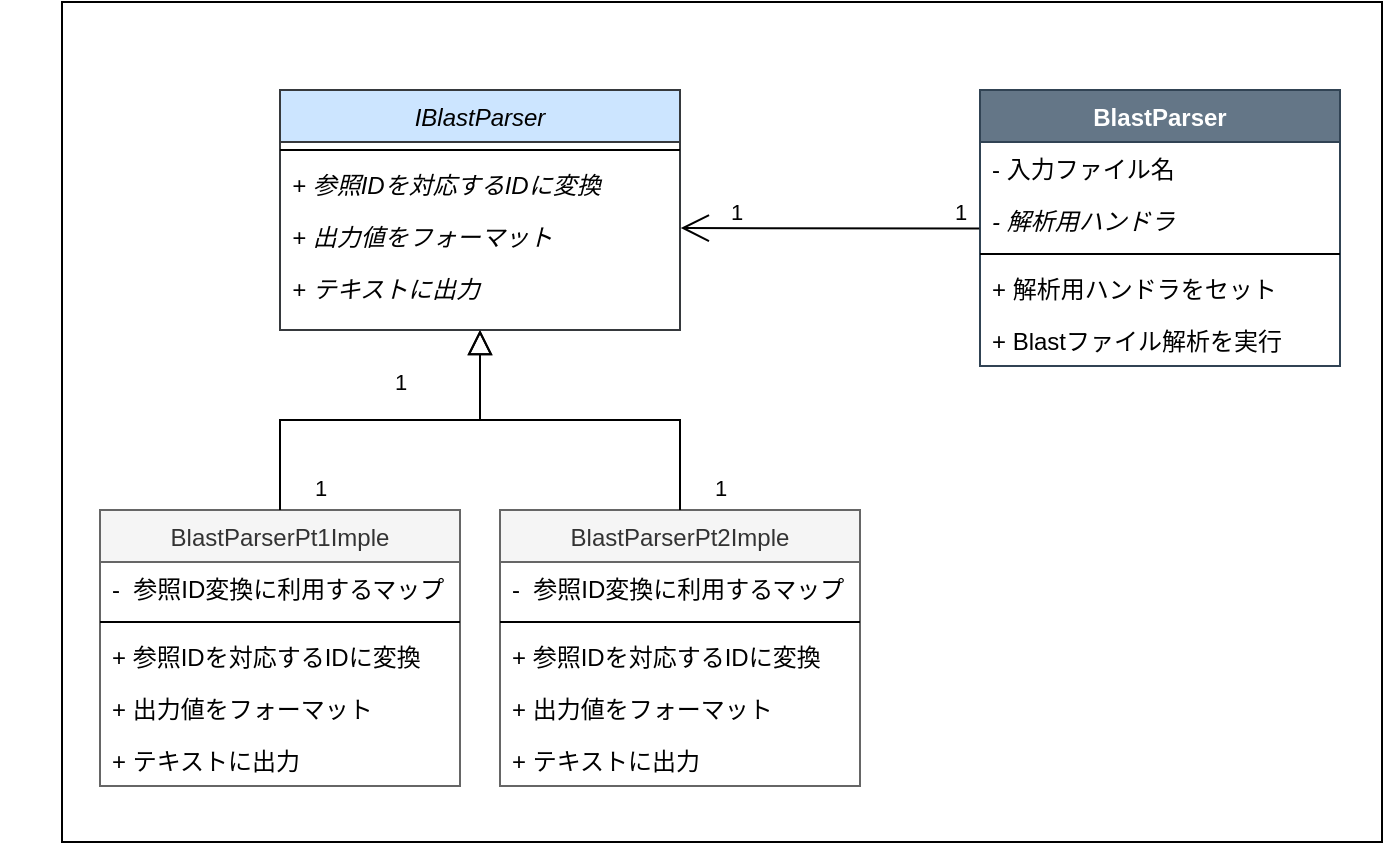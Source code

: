 <mxfile version="14.2.4" type="device"><diagram id="C5RBs43oDa-KdzZeNtuy" name="Page-1"><mxGraphModel dx="981" dy="508" grid="1" gridSize="10" guides="1" tooltips="1" connect="1" arrows="1" fold="1" page="1" pageScale="1" pageWidth="1169" pageHeight="827" math="0" shadow="0"><root><mxCell id="WIyWlLk6GJQsqaUBKTNV-0"/><mxCell id="WIyWlLk6GJQsqaUBKTNV-1" parent="WIyWlLk6GJQsqaUBKTNV-0"/><mxCell id="ETApIdTsWkETrRS2KwtP-10" value="" style="rounded=0;whiteSpace=wrap;html=1;" vertex="1" parent="WIyWlLk6GJQsqaUBKTNV-1"><mxGeometry x="61" y="66" width="660" height="420" as="geometry"/></mxCell><mxCell id="zkfFHV4jXpPFQw0GAbJ--6" value="BlastParserPt1Imple&#10;" style="swimlane;fontStyle=0;align=center;verticalAlign=top;childLayout=stackLayout;horizontal=1;startSize=26;horizontalStack=0;resizeParent=1;resizeLast=0;collapsible=1;marginBottom=0;rounded=0;shadow=0;strokeWidth=1;fillColor=#f5f5f5;strokeColor=#666666;fontColor=#333333;labelBackgroundColor=none;aspect=fixed;" parent="WIyWlLk6GJQsqaUBKTNV-1" vertex="1"><mxGeometry x="80" y="320" width="180" height="138" as="geometry"><mxRectangle x="350" y="120" width="160" height="26" as="alternateBounds"/></mxGeometry></mxCell><mxCell id="zkfFHV4jXpPFQw0GAbJ--7" value="-  参照ID変換に利用するマップ" style="text;align=left;verticalAlign=top;spacingLeft=4;spacingRight=4;overflow=hidden;rotatable=0;points=[[0,0.5],[1,0.5]];portConstraint=eastwest;" parent="zkfFHV4jXpPFQw0GAbJ--6" vertex="1"><mxGeometry y="26" width="180" height="26" as="geometry"/></mxCell><mxCell id="zkfFHV4jXpPFQw0GAbJ--9" value="" style="line;html=1;strokeWidth=1;align=left;verticalAlign=middle;spacingTop=-1;spacingLeft=3;spacingRight=3;rotatable=0;labelPosition=right;points=[];portConstraint=eastwest;" parent="zkfFHV4jXpPFQw0GAbJ--6" vertex="1"><mxGeometry y="52" width="180" height="8" as="geometry"/></mxCell><mxCell id="zkfFHV4jXpPFQw0GAbJ--11" value="+ 参照IDを対応するIDに変換" style="text;align=left;verticalAlign=top;spacingLeft=4;spacingRight=4;overflow=hidden;rotatable=0;points=[[0,0.5],[1,0.5]];portConstraint=eastwest;" parent="zkfFHV4jXpPFQw0GAbJ--6" vertex="1"><mxGeometry y="60" width="180" height="26" as="geometry"/></mxCell><mxCell id="girVfXKwwawATrRQbbHk-4" value="+ 出力値をフォーマット" style="text;align=left;verticalAlign=top;spacingLeft=4;spacingRight=4;overflow=hidden;rotatable=0;points=[[0,0.5],[1,0.5]];portConstraint=eastwest;" parent="zkfFHV4jXpPFQw0GAbJ--6" vertex="1"><mxGeometry y="86" width="180" height="26" as="geometry"/></mxCell><mxCell id="girVfXKwwawATrRQbbHk-5" value="+ テキストに出力" style="text;align=left;verticalAlign=top;spacingLeft=4;spacingRight=4;overflow=hidden;rotatable=0;points=[[0,0.5],[1,0.5]];portConstraint=eastwest;" parent="zkfFHV4jXpPFQw0GAbJ--6" vertex="1"><mxGeometry y="112" width="180" height="26" as="geometry"/></mxCell><mxCell id="zkfFHV4jXpPFQw0GAbJ--16" value="" style="endArrow=block;endSize=10;endFill=0;shadow=0;strokeWidth=1;elbow=vertical;exitX=0.5;exitY=0;exitDx=0;exitDy=0;rounded=0;edgeStyle=orthogonalEdgeStyle;entryX=0.5;entryY=1;entryDx=0;entryDy=0;" parent="WIyWlLk6GJQsqaUBKTNV-1" source="zkfFHV4jXpPFQw0GAbJ--6" target="zkfFHV4jXpPFQw0GAbJ--0" edge="1"><mxGeometry width="160" relative="1" as="geometry"><mxPoint x="210" y="373" as="sourcePoint"/><mxPoint x="240" y="230" as="targetPoint"/></mxGeometry></mxCell><mxCell id="girVfXKwwawATrRQbbHk-13" value="BlastParser" style="swimlane;fontStyle=1;align=center;verticalAlign=top;childLayout=stackLayout;horizontal=1;startSize=26;horizontalStack=0;resizeParent=1;resizeParentMax=0;resizeLast=0;collapsible=1;marginBottom=0;fillColor=#647687;strokeColor=#314354;fontColor=#ffffff;" parent="WIyWlLk6GJQsqaUBKTNV-1" vertex="1"><mxGeometry x="520" y="110" width="180" height="138" as="geometry"/></mxCell><mxCell id="girVfXKwwawATrRQbbHk-14" value="- 入力ファイル名" style="text;align=left;verticalAlign=top;spacingLeft=4;spacingRight=4;overflow=hidden;rotatable=0;points=[[0,0.5],[1,0.5]];portConstraint=eastwest;" parent="girVfXKwwawATrRQbbHk-13" vertex="1"><mxGeometry y="26" width="180" height="26" as="geometry"/></mxCell><mxCell id="girVfXKwwawATrRQbbHk-20" value="- 解析用ハンドラ" style="text;align=left;verticalAlign=top;spacingLeft=4;spacingRight=4;overflow=hidden;rotatable=0;points=[[0,0.5],[1,0.5]];portConstraint=eastwest;fontStyle=2;" parent="girVfXKwwawATrRQbbHk-13" vertex="1"><mxGeometry y="52" width="180" height="26" as="geometry"/></mxCell><mxCell id="girVfXKwwawATrRQbbHk-15" value="" style="line;strokeWidth=1;fillColor=none;align=left;verticalAlign=middle;spacingTop=-1;spacingLeft=3;spacingRight=3;rotatable=0;labelPosition=right;points=[];portConstraint=eastwest;" parent="girVfXKwwawATrRQbbHk-13" vertex="1"><mxGeometry y="78" width="180" height="8" as="geometry"/></mxCell><mxCell id="girVfXKwwawATrRQbbHk-16" value="+ 解析用ハンドラをセット" style="text;align=left;verticalAlign=top;spacingLeft=4;spacingRight=4;overflow=hidden;rotatable=0;points=[[0,0.5],[1,0.5]];portConstraint=eastwest;" parent="girVfXKwwawATrRQbbHk-13" vertex="1"><mxGeometry y="86" width="180" height="26" as="geometry"/></mxCell><mxCell id="girVfXKwwawATrRQbbHk-17" value="+ Blastファイル解析を実行" style="text;align=left;verticalAlign=top;spacingLeft=4;spacingRight=4;overflow=hidden;rotatable=0;points=[[0,0.5],[1,0.5]];portConstraint=eastwest;" parent="girVfXKwwawATrRQbbHk-13" vertex="1"><mxGeometry y="112" width="180" height="26" as="geometry"/></mxCell><mxCell id="zkfFHV4jXpPFQw0GAbJ--0" value="IBlastParser" style="swimlane;fontStyle=2;align=center;verticalAlign=top;childLayout=stackLayout;horizontal=1;startSize=26;horizontalStack=0;resizeParent=1;resizeLast=0;collapsible=1;marginBottom=0;rounded=0;shadow=0;strokeWidth=1;fillColor=#cce5ff;strokeColor=#36393d;" parent="WIyWlLk6GJQsqaUBKTNV-1" vertex="1"><mxGeometry x="170" y="110" width="200" height="120" as="geometry"><mxRectangle x="230" y="140" width="160" height="26" as="alternateBounds"/></mxGeometry></mxCell><mxCell id="zkfFHV4jXpPFQw0GAbJ--4" value="" style="line;html=1;strokeWidth=1;align=left;verticalAlign=middle;spacingTop=-1;spacingLeft=3;spacingRight=3;rotatable=0;labelPosition=right;points=[];portConstraint=eastwest;" parent="zkfFHV4jXpPFQw0GAbJ--0" vertex="1"><mxGeometry y="26" width="200" height="8" as="geometry"/></mxCell><mxCell id="zkfFHV4jXpPFQw0GAbJ--5" value="+ 参照IDを対応するIDに変換" style="text;align=left;verticalAlign=top;spacingLeft=4;spacingRight=4;overflow=hidden;rotatable=0;points=[[0,0.5],[1,0.5]];portConstraint=eastwest;fontStyle=2;fillcolor=white;" parent="zkfFHV4jXpPFQw0GAbJ--0" vertex="1"><mxGeometry y="34" width="200" height="26" as="geometry"/></mxCell><mxCell id="girVfXKwwawATrRQbbHk-0" value="+ 出力値をフォーマット" style="text;align=left;verticalAlign=top;spacingLeft=4;spacingRight=4;overflow=hidden;rotatable=0;points=[[0,0.5],[1,0.5]];portConstraint=eastwest;fontStyle=2;" parent="zkfFHV4jXpPFQw0GAbJ--0" vertex="1"><mxGeometry y="60" width="200" height="26" as="geometry"/></mxCell><mxCell id="girVfXKwwawATrRQbbHk-1" value="+ テキストに出力" style="text;align=left;verticalAlign=top;spacingLeft=4;spacingRight=4;overflow=hidden;rotatable=0;points=[[0,0.5],[1,0.5]];portConstraint=eastwest;fontStyle=2;" parent="zkfFHV4jXpPFQw0GAbJ--0" vertex="1"><mxGeometry y="86" width="200" height="24" as="geometry"/></mxCell><mxCell id="8bIRDkUZn1jOgBao7b2s-6" value="" style="endArrow=open;endFill=1;endSize=12;html=1;entryX=1.002;entryY=0.346;entryDx=0;entryDy=0;entryPerimeter=0;exitX=-0.002;exitY=0.663;exitDx=0;exitDy=0;exitPerimeter=0;" parent="WIyWlLk6GJQsqaUBKTNV-1" target="girVfXKwwawATrRQbbHk-0" edge="1" source="girVfXKwwawATrRQbbHk-20"><mxGeometry width="160" relative="1" as="geometry"><mxPoint x="510" y="179" as="sourcePoint"/><mxPoint x="191" y="460.496" as="targetPoint"/></mxGeometry></mxCell><mxCell id="8bIRDkUZn1jOgBao7b2s-14" value="&lt;div&gt;1&lt;/div&gt;" style="edgeLabel;resizable=0;html=1;align=center;verticalAlign=bottom;" parent="WIyWlLk6GJQsqaUBKTNV-1" connectable="0" vertex="1"><mxGeometry x="130" y="407.0" as="geometry"><mxPoint x="60" y="-90" as="offset"/></mxGeometry></mxCell><mxCell id="8bIRDkUZn1jOgBao7b2s-15" value="&lt;div&gt;1&lt;/div&gt;" style="edgeLabel;resizable=0;html=1;align=center;verticalAlign=bottom;" parent="WIyWlLk6GJQsqaUBKTNV-1" connectable="0" vertex="1"><mxGeometry x="510" y="179.0" as="geometry"/></mxCell><mxCell id="8bIRDkUZn1jOgBao7b2s-11" value="&lt;div&gt;1&lt;/div&gt;" style="edgeLabel;resizable=0;html=1;align=center;verticalAlign=bottom;" parent="WIyWlLk6GJQsqaUBKTNV-1" connectable="0" vertex="1"><mxGeometry x="150" y="220" width="200" as="geometry"><mxPoint x="-20" y="44" as="offset"/></mxGeometry></mxCell><mxCell id="ETApIdTsWkETrRS2KwtP-0" value="BlastParserPt2Imple&#10;" style="swimlane;fontStyle=0;align=center;verticalAlign=top;childLayout=stackLayout;horizontal=1;startSize=26;horizontalStack=0;resizeParent=1;resizeLast=0;collapsible=1;marginBottom=0;rounded=0;shadow=0;strokeWidth=1;fillColor=#f5f5f5;strokeColor=#666666;fontColor=#333333;labelBackgroundColor=none;aspect=fixed;" vertex="1" parent="WIyWlLk6GJQsqaUBKTNV-1"><mxGeometry x="280" y="320" width="180" height="138" as="geometry"><mxRectangle x="350" y="120" width="160" height="26" as="alternateBounds"/></mxGeometry></mxCell><mxCell id="ETApIdTsWkETrRS2KwtP-1" value="-  参照ID変換に利用するマップ" style="text;align=left;verticalAlign=top;spacingLeft=4;spacingRight=4;overflow=hidden;rotatable=0;points=[[0,0.5],[1,0.5]];portConstraint=eastwest;" vertex="1" parent="ETApIdTsWkETrRS2KwtP-0"><mxGeometry y="26" width="180" height="26" as="geometry"/></mxCell><mxCell id="ETApIdTsWkETrRS2KwtP-2" value="" style="line;html=1;strokeWidth=1;align=left;verticalAlign=middle;spacingTop=-1;spacingLeft=3;spacingRight=3;rotatable=0;labelPosition=right;points=[];portConstraint=eastwest;" vertex="1" parent="ETApIdTsWkETrRS2KwtP-0"><mxGeometry y="52" width="180" height="8" as="geometry"/></mxCell><mxCell id="ETApIdTsWkETrRS2KwtP-3" value="+ 参照IDを対応するIDに変換" style="text;align=left;verticalAlign=top;spacingLeft=4;spacingRight=4;overflow=hidden;rotatable=0;points=[[0,0.5],[1,0.5]];portConstraint=eastwest;" vertex="1" parent="ETApIdTsWkETrRS2KwtP-0"><mxGeometry y="60" width="180" height="26" as="geometry"/></mxCell><mxCell id="ETApIdTsWkETrRS2KwtP-4" value="+ 出力値をフォーマット" style="text;align=left;verticalAlign=top;spacingLeft=4;spacingRight=4;overflow=hidden;rotatable=0;points=[[0,0.5],[1,0.5]];portConstraint=eastwest;" vertex="1" parent="ETApIdTsWkETrRS2KwtP-0"><mxGeometry y="86" width="180" height="26" as="geometry"/></mxCell><mxCell id="ETApIdTsWkETrRS2KwtP-5" value="+ テキストに出力" style="text;align=left;verticalAlign=top;spacingLeft=4;spacingRight=4;overflow=hidden;rotatable=0;points=[[0,0.5],[1,0.5]];portConstraint=eastwest;" vertex="1" parent="ETApIdTsWkETrRS2KwtP-0"><mxGeometry y="112" width="180" height="26" as="geometry"/></mxCell><mxCell id="ETApIdTsWkETrRS2KwtP-6" value="" style="endArrow=block;endSize=10;endFill=0;shadow=0;strokeWidth=1;elbow=vertical;exitX=0.5;exitY=0;exitDx=0;exitDy=0;rounded=0;edgeStyle=orthogonalEdgeStyle;entryX=0.5;entryY=1;entryDx=0;entryDy=0;" edge="1" parent="WIyWlLk6GJQsqaUBKTNV-1" source="ETApIdTsWkETrRS2KwtP-0" target="zkfFHV4jXpPFQw0GAbJ--0"><mxGeometry width="160" relative="1" as="geometry"><mxPoint x="180" y="330" as="sourcePoint"/><mxPoint x="290" y="230" as="targetPoint"/></mxGeometry></mxCell><mxCell id="ETApIdTsWkETrRS2KwtP-9" value="&lt;div&gt;1&lt;/div&gt;" style="edgeLabel;resizable=0;html=1;align=center;verticalAlign=bottom;" connectable="0" vertex="1" parent="WIyWlLk6GJQsqaUBKTNV-1"><mxGeometry x="330" y="407.0" as="geometry"><mxPoint x="60" y="-90" as="offset"/></mxGeometry></mxCell><mxCell id="8bIRDkUZn1jOgBao7b2s-16" value="&lt;div&gt;1&lt;/div&gt;" style="edgeLabel;resizable=0;html=1;align=center;verticalAlign=bottom;" parent="WIyWlLk6GJQsqaUBKTNV-1" connectable="0" vertex="1"><mxGeometry x="30" y="276" width="180" as="geometry"><mxPoint x="278" y="-97" as="offset"/></mxGeometry></mxCell></root></mxGraphModel></diagram></mxfile>